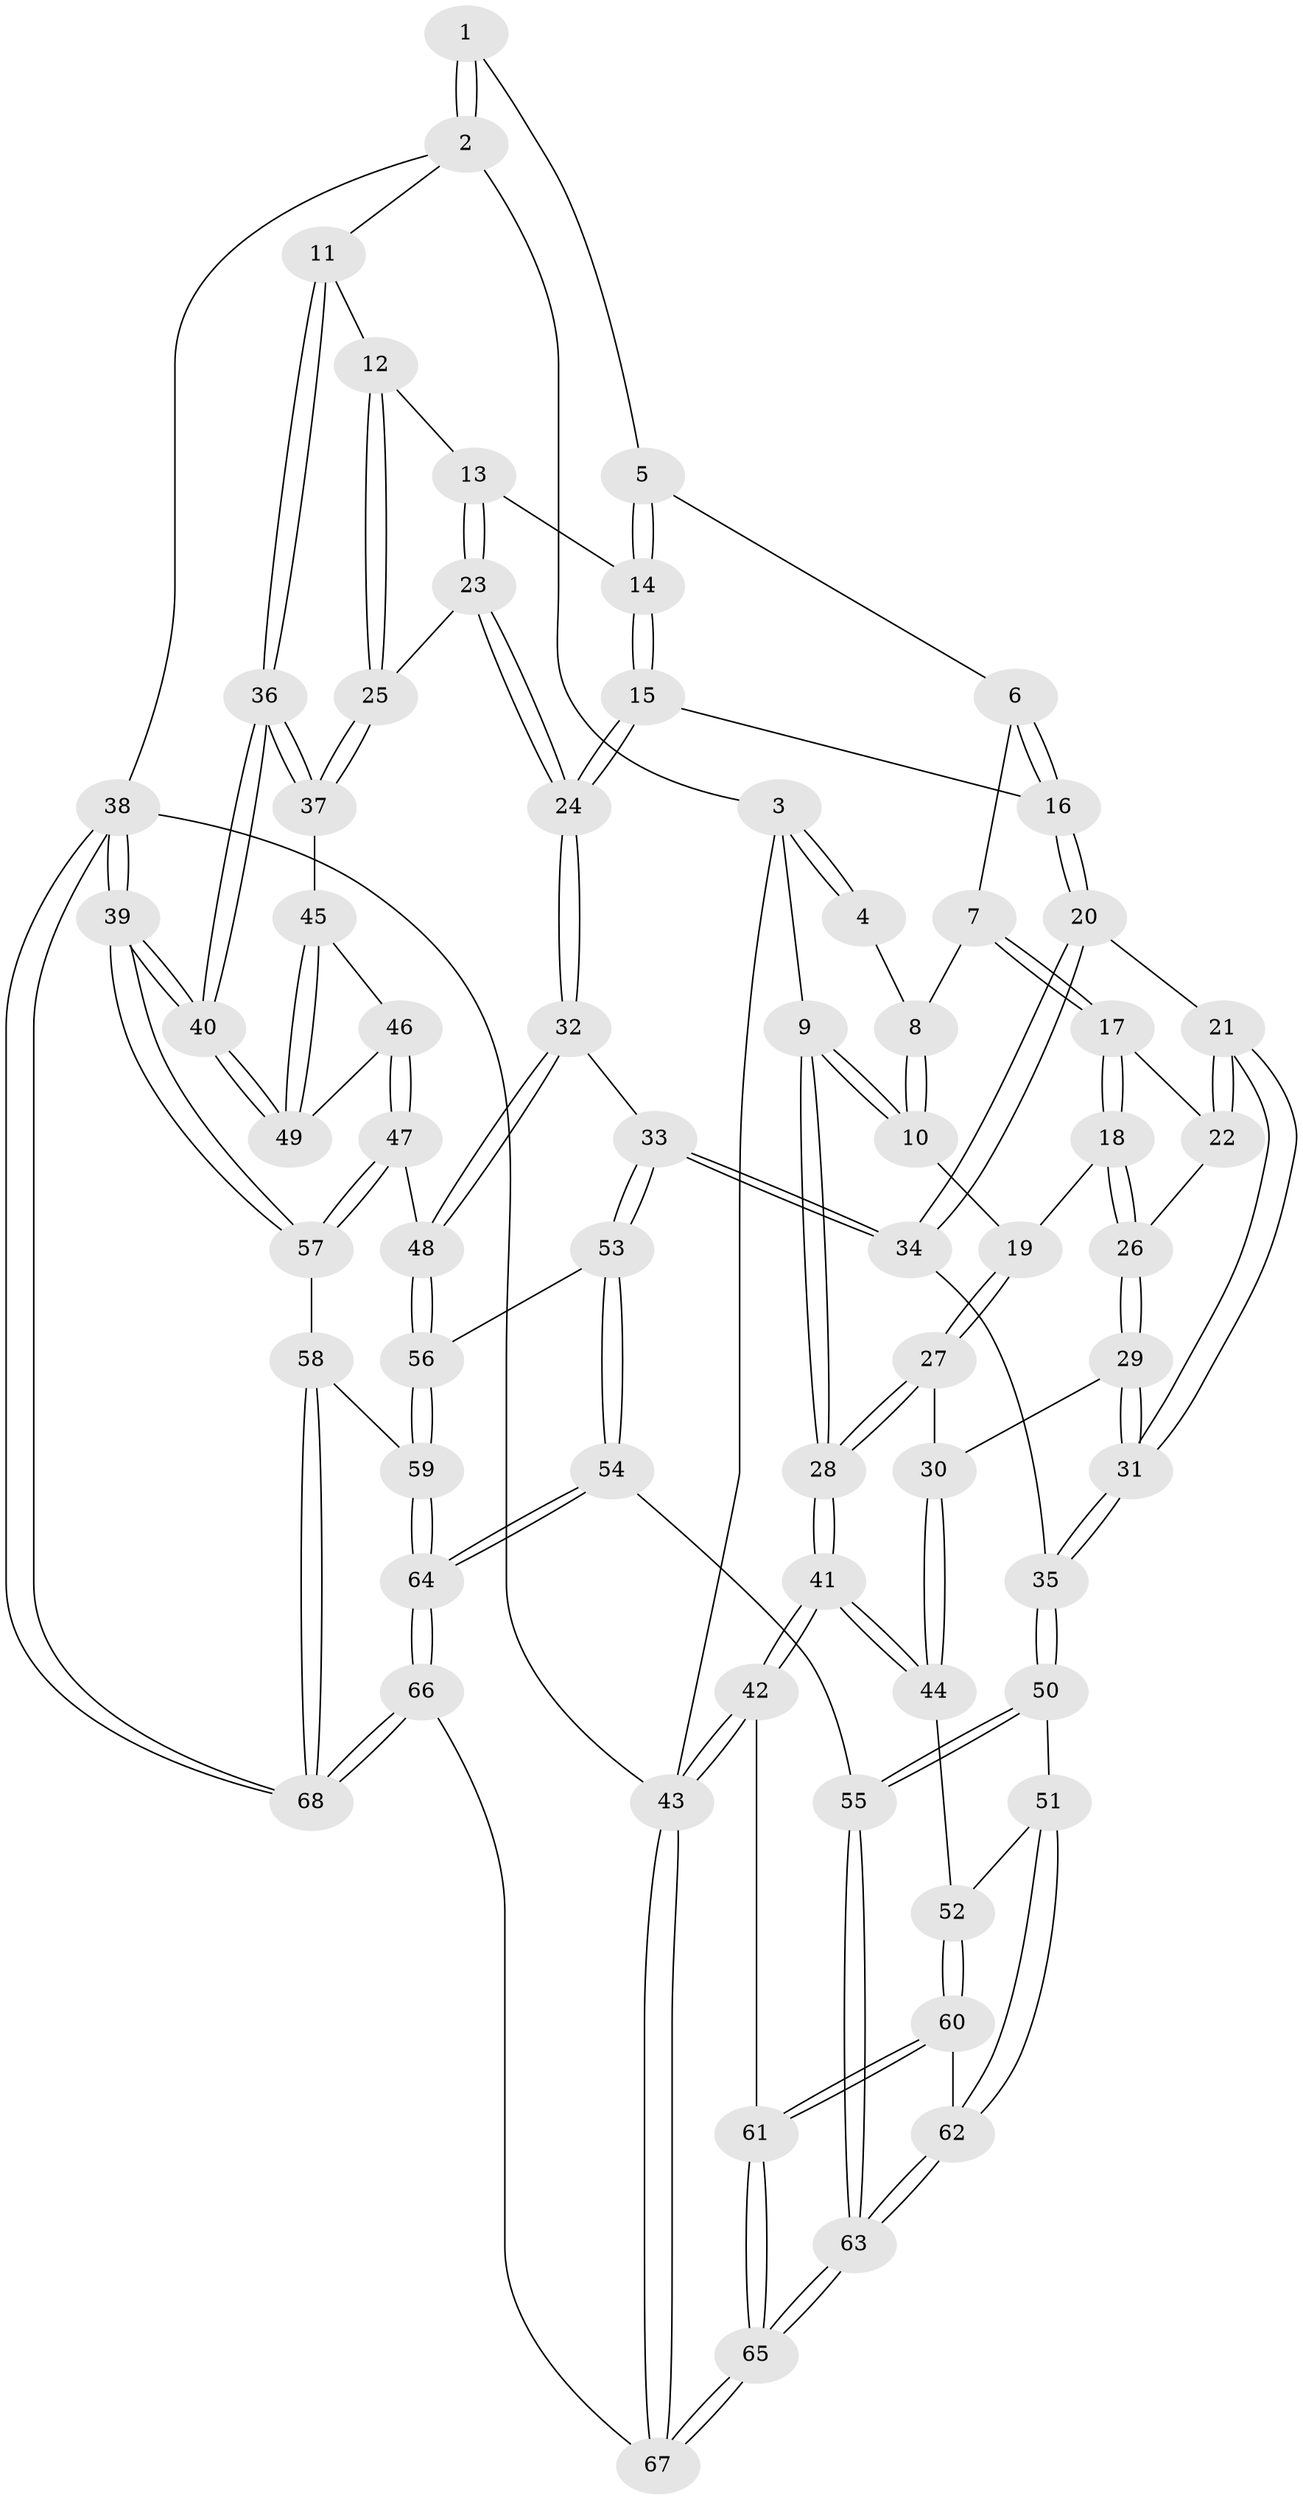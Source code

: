 // coarse degree distribution, {3: 0.14893617021276595, 5: 0.40425531914893614, 4: 0.3829787234042553, 6: 0.06382978723404255}
// Generated by graph-tools (version 1.1) at 2025/52/02/27/25 19:52:42]
// undirected, 68 vertices, 167 edges
graph export_dot {
graph [start="1"]
  node [color=gray90,style=filled];
  1 [pos="+0.6017259540967339+0"];
  2 [pos="+1+0"];
  3 [pos="+0+0"];
  4 [pos="+0.3750753008797365+0"];
  5 [pos="+0.5761480513135744+0.05993994823443243"];
  6 [pos="+0.3532001040062935+0.17654677926613352"];
  7 [pos="+0.3498859562344715+0.1758821219194901"];
  8 [pos="+0.3213388066563094+0.11659646923790566"];
  9 [pos="+0+0"];
  10 [pos="+0.04186538623557158+0.12279478170554618"];
  11 [pos="+1+0"];
  12 [pos="+1+0.0883066564997799"];
  13 [pos="+0.7256993625736932+0.2138742996317185"];
  14 [pos="+0.5915508910407289+0.19081041253245276"];
  15 [pos="+0.5570746218936637+0.2984078383183878"];
  16 [pos="+0.5068349521458476+0.33629115339885884"];
  17 [pos="+0.2866060566646687+0.2372162459745755"];
  18 [pos="+0.13504653114746995+0.2345288036195362"];
  19 [pos="+0.11571627058976515+0.22702625263775764"];
  20 [pos="+0.5055722426212188+0.33819677670516607"];
  21 [pos="+0.38225325748774136+0.35421981052156976"];
  22 [pos="+0.32506251962954724+0.3169047999705231"];
  23 [pos="+0.8170710734843978+0.4067469271932586"];
  24 [pos="+0.7867885044484264+0.4177885873938818"];
  25 [pos="+0.8214656049019665+0.4061302053576605"];
  26 [pos="+0.2351613359708674+0.36077835150036763"];
  27 [pos="+0.09161390338278956+0.37036298465714196"];
  28 [pos="+0+0.546189068317701"];
  29 [pos="+0.23880303339225953+0.4918137726505087"];
  30 [pos="+0.1642575246378805+0.4647586400125798"];
  31 [pos="+0.2565647272598619+0.5092841656823676"];
  32 [pos="+0.7026231865957931+0.5447479641589271"];
  33 [pos="+0.5810266818544675+0.6040048544944029"];
  34 [pos="+0.5086677601561715+0.47109102167462463"];
  35 [pos="+0.2688735485094425+0.5430236315573888"];
  36 [pos="+1+0.3837557293523593"];
  37 [pos="+0.8434030140451109+0.42392753610214673"];
  38 [pos="+1+1"];
  39 [pos="+1+0.7874879316329583"];
  40 [pos="+1+0.5933252197817371"];
  41 [pos="+0+0.5678374495081612"];
  42 [pos="+0+0.8198155941360278"];
  43 [pos="+0+1"];
  44 [pos="+0+0.5860388385017801"];
  45 [pos="+0.89707866908488+0.493924351765653"];
  46 [pos="+0.8596600959318277+0.6685749846209401"];
  47 [pos="+0.8545516814473115+0.6744840527064874"];
  48 [pos="+0.8488257162557793+0.6780655109019742"];
  49 [pos="+1+0.5838769557327841"];
  50 [pos="+0.2638854342817193+0.6525061443243133"];
  51 [pos="+0.2071152983480625+0.6742683831654144"];
  52 [pos="+0.16485961745613528+0.6812371813365522"];
  53 [pos="+0.5618549899741286+0.6625006331230566"];
  54 [pos="+0.48192813471877677+0.7660285819016307"];
  55 [pos="+0.4043905893075522+0.7509946375751164"];
  56 [pos="+0.8162088508847222+0.7550402232933935"];
  57 [pos="+1+0.8019907522508376"];
  58 [pos="+0.8594405339082304+0.8732220928784347"];
  59 [pos="+0.826218158041101+0.8375444157638652"];
  60 [pos="+0.08433543503761586+0.8105225536362202"];
  61 [pos="+0.037591667615094304+0.8618299343698836"];
  62 [pos="+0.1949857005445271+0.8520321769311875"];
  63 [pos="+0.22615669059063767+0.9489590512702799"];
  64 [pos="+0.5371281247800904+0.8888728917986513"];
  65 [pos="+0.18671465226259706+1"];
  66 [pos="+0.5336988111548292+1"];
  67 [pos="+0.21070657542727625+1"];
  68 [pos="+0.8488480076220412+1"];
  1 -- 2;
  1 -- 2;
  1 -- 5;
  2 -- 3;
  2 -- 11;
  2 -- 38;
  3 -- 4;
  3 -- 4;
  3 -- 9;
  3 -- 43;
  4 -- 8;
  5 -- 6;
  5 -- 14;
  5 -- 14;
  6 -- 7;
  6 -- 16;
  6 -- 16;
  7 -- 8;
  7 -- 17;
  7 -- 17;
  8 -- 10;
  8 -- 10;
  9 -- 10;
  9 -- 10;
  9 -- 28;
  9 -- 28;
  10 -- 19;
  11 -- 12;
  11 -- 36;
  11 -- 36;
  12 -- 13;
  12 -- 25;
  12 -- 25;
  13 -- 14;
  13 -- 23;
  13 -- 23;
  14 -- 15;
  14 -- 15;
  15 -- 16;
  15 -- 24;
  15 -- 24;
  16 -- 20;
  16 -- 20;
  17 -- 18;
  17 -- 18;
  17 -- 22;
  18 -- 19;
  18 -- 26;
  18 -- 26;
  19 -- 27;
  19 -- 27;
  20 -- 21;
  20 -- 34;
  20 -- 34;
  21 -- 22;
  21 -- 22;
  21 -- 31;
  21 -- 31;
  22 -- 26;
  23 -- 24;
  23 -- 24;
  23 -- 25;
  24 -- 32;
  24 -- 32;
  25 -- 37;
  25 -- 37;
  26 -- 29;
  26 -- 29;
  27 -- 28;
  27 -- 28;
  27 -- 30;
  28 -- 41;
  28 -- 41;
  29 -- 30;
  29 -- 31;
  29 -- 31;
  30 -- 44;
  30 -- 44;
  31 -- 35;
  31 -- 35;
  32 -- 33;
  32 -- 48;
  32 -- 48;
  33 -- 34;
  33 -- 34;
  33 -- 53;
  33 -- 53;
  34 -- 35;
  35 -- 50;
  35 -- 50;
  36 -- 37;
  36 -- 37;
  36 -- 40;
  36 -- 40;
  37 -- 45;
  38 -- 39;
  38 -- 39;
  38 -- 68;
  38 -- 68;
  38 -- 43;
  39 -- 40;
  39 -- 40;
  39 -- 57;
  39 -- 57;
  40 -- 49;
  40 -- 49;
  41 -- 42;
  41 -- 42;
  41 -- 44;
  41 -- 44;
  42 -- 43;
  42 -- 43;
  42 -- 61;
  43 -- 67;
  43 -- 67;
  44 -- 52;
  45 -- 46;
  45 -- 49;
  45 -- 49;
  46 -- 47;
  46 -- 47;
  46 -- 49;
  47 -- 48;
  47 -- 57;
  47 -- 57;
  48 -- 56;
  48 -- 56;
  50 -- 51;
  50 -- 55;
  50 -- 55;
  51 -- 52;
  51 -- 62;
  51 -- 62;
  52 -- 60;
  52 -- 60;
  53 -- 54;
  53 -- 54;
  53 -- 56;
  54 -- 55;
  54 -- 64;
  54 -- 64;
  55 -- 63;
  55 -- 63;
  56 -- 59;
  56 -- 59;
  57 -- 58;
  58 -- 59;
  58 -- 68;
  58 -- 68;
  59 -- 64;
  59 -- 64;
  60 -- 61;
  60 -- 61;
  60 -- 62;
  61 -- 65;
  61 -- 65;
  62 -- 63;
  62 -- 63;
  63 -- 65;
  63 -- 65;
  64 -- 66;
  64 -- 66;
  65 -- 67;
  65 -- 67;
  66 -- 67;
  66 -- 68;
  66 -- 68;
}
